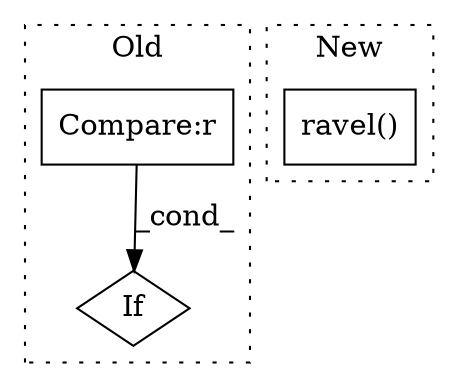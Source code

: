 digraph G {
subgraph cluster0 {
1 [label="If" a="96" s="20790" l="3" shape="diamond"];
3 [label="Compare:r" a="40" s="20793" l="19" shape="box"];
label = "Old";
style="dotted";
}
subgraph cluster1 {
2 [label="ravel()" a="75" s="19137" l="46" shape="box"];
label = "New";
style="dotted";
}
3 -> 1 [label="_cond_"];
}